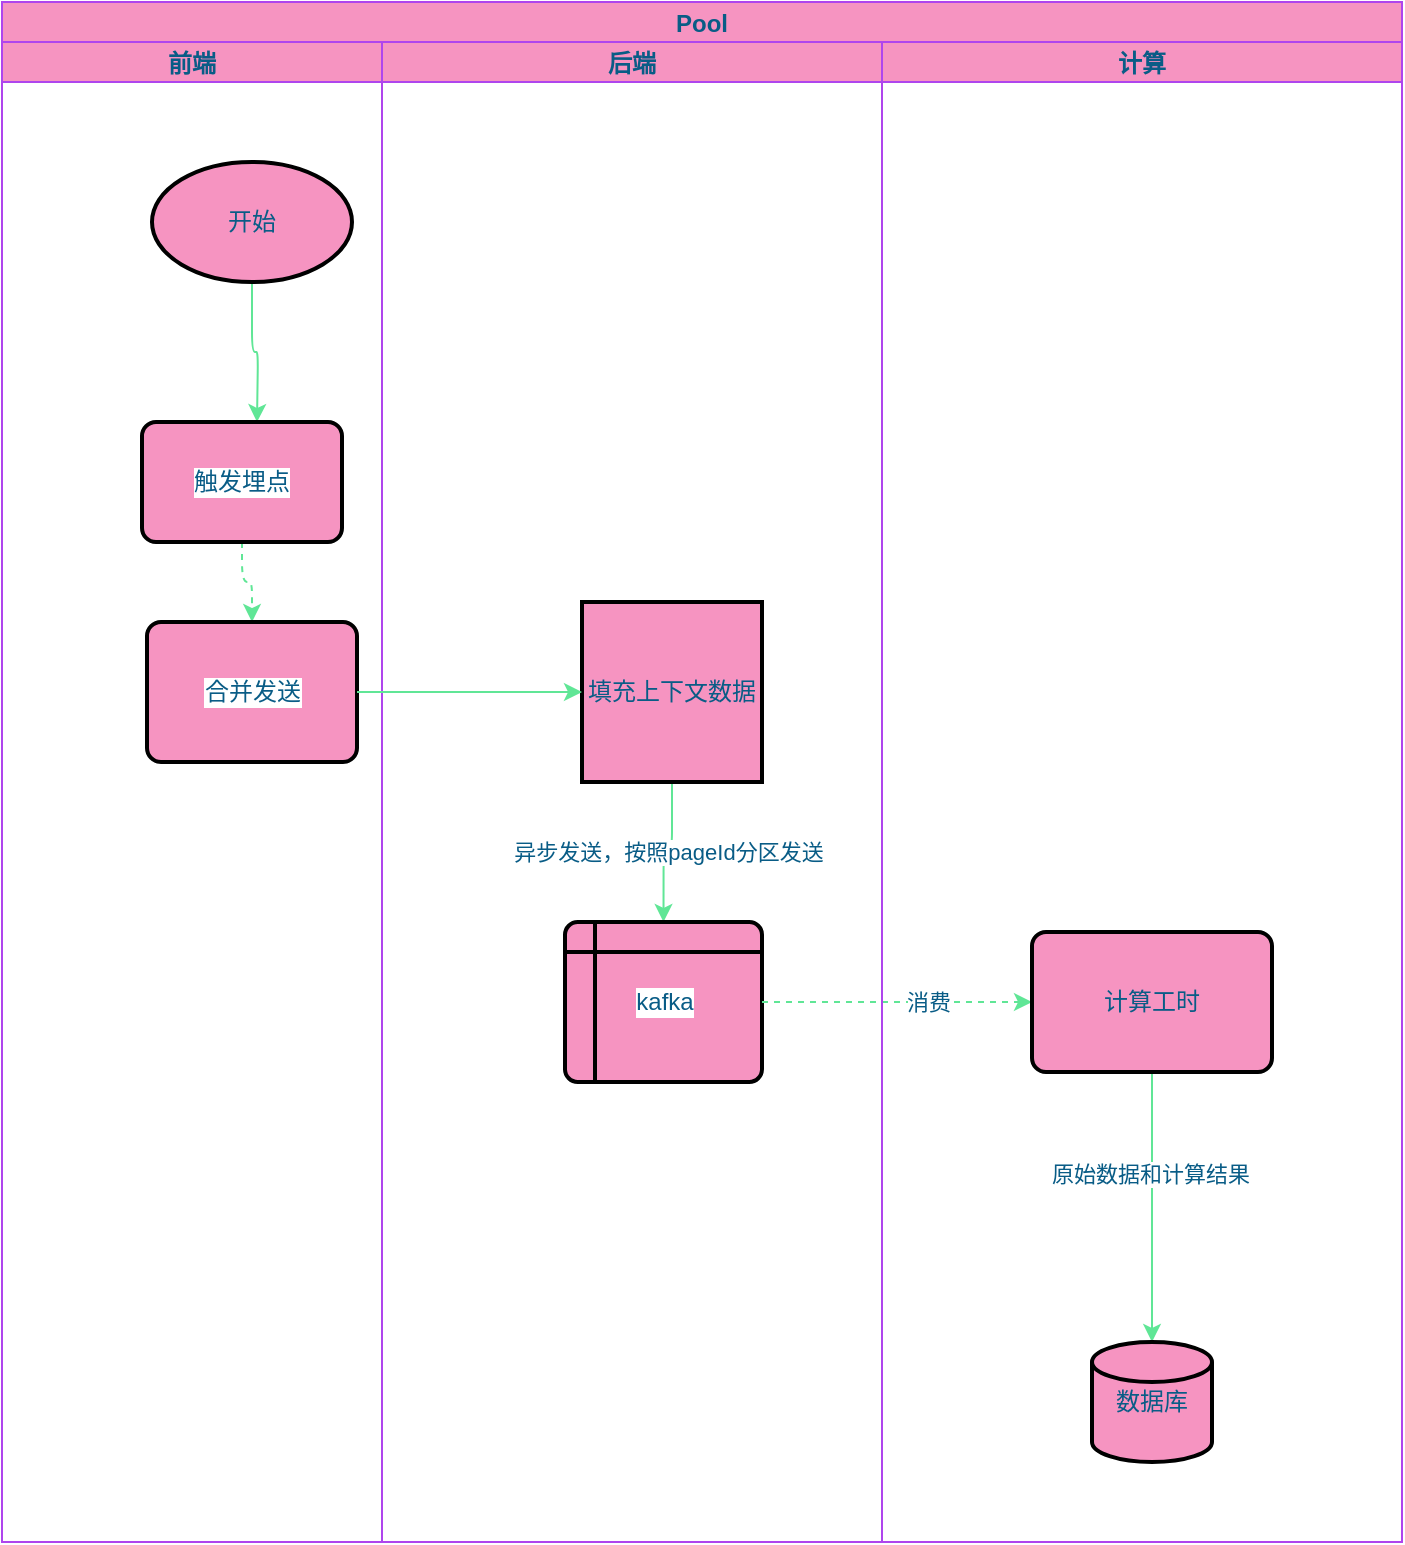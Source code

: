 <mxfile version="16.5.6" type="github">
  <diagram id="C5RBs43oDa-KdzZeNtuy" name="Page-1">
    <mxGraphModel dx="1422" dy="762" grid="1" gridSize="10" guides="1" tooltips="1" connect="1" arrows="1" fold="1" page="1" pageScale="1" pageWidth="827" pageHeight="1169" math="0" shadow="0">
      <root>
        <mxCell id="WIyWlLk6GJQsqaUBKTNV-0" />
        <mxCell id="WIyWlLk6GJQsqaUBKTNV-1" parent="WIyWlLk6GJQsqaUBKTNV-0" />
        <mxCell id="lZkhFcB_D-W1rl5qBnrN-1" value="Pool" style="swimlane;childLayout=stackLayout;resizeParent=1;resizeParentMax=0;startSize=20;rounded=0;sketch=0;fontColor=#095C86;strokeColor=#AF45ED;fillColor=#F694C1;" vertex="1" parent="WIyWlLk6GJQsqaUBKTNV-1">
          <mxGeometry x="190" y="90" width="700" height="770" as="geometry" />
        </mxCell>
        <mxCell id="lZkhFcB_D-W1rl5qBnrN-2" value="前端" style="swimlane;startSize=20;rounded=0;sketch=0;fontColor=#095C86;strokeColor=#AF45ED;fillColor=#F694C1;" vertex="1" parent="lZkhFcB_D-W1rl5qBnrN-1">
          <mxGeometry y="20" width="190" height="750" as="geometry" />
        </mxCell>
        <mxCell id="lZkhFcB_D-W1rl5qBnrN-8" value="" style="edgeStyle=orthogonalEdgeStyle;curved=0;rounded=1;sketch=0;orthogonalLoop=1;jettySize=auto;html=1;fontColor=#095C86;strokeColor=#60E696;fillColor=#F694C1;" edge="1" parent="lZkhFcB_D-W1rl5qBnrN-2" source="lZkhFcB_D-W1rl5qBnrN-6">
          <mxGeometry relative="1" as="geometry">
            <mxPoint x="127.5" y="190" as="targetPoint" />
          </mxGeometry>
        </mxCell>
        <mxCell id="lZkhFcB_D-W1rl5qBnrN-6" value="开始" style="strokeWidth=2;html=1;shape=mxgraph.flowchart.start_1;whiteSpace=wrap;rounded=0;sketch=0;fontColor=#095C86;fillColor=#F694C1;" vertex="1" parent="lZkhFcB_D-W1rl5qBnrN-2">
          <mxGeometry x="75" y="60" width="100" height="60" as="geometry" />
        </mxCell>
        <mxCell id="lZkhFcB_D-W1rl5qBnrN-24" style="edgeStyle=orthogonalEdgeStyle;curved=0;rounded=1;sketch=0;orthogonalLoop=1;jettySize=auto;html=1;exitX=0.5;exitY=1;exitDx=0;exitDy=0;dashed=1;fontColor=#095C86;strokeColor=#60E696;fillColor=#F694C1;" edge="1" parent="lZkhFcB_D-W1rl5qBnrN-2" source="lZkhFcB_D-W1rl5qBnrN-12" target="lZkhFcB_D-W1rl5qBnrN-13">
          <mxGeometry relative="1" as="geometry" />
        </mxCell>
        <mxCell id="lZkhFcB_D-W1rl5qBnrN-12" value="触发埋点" style="rounded=1;whiteSpace=wrap;html=1;absoluteArcSize=1;arcSize=14;strokeWidth=2;labelBackgroundColor=#FFFFFF;sketch=0;fontColor=#095C86;fillColor=#F694C1;" vertex="1" parent="lZkhFcB_D-W1rl5qBnrN-2">
          <mxGeometry x="70" y="190" width="100" height="60" as="geometry" />
        </mxCell>
        <mxCell id="lZkhFcB_D-W1rl5qBnrN-13" value="合并发送" style="rounded=1;whiteSpace=wrap;html=1;absoluteArcSize=1;arcSize=14;strokeWidth=2;labelBackgroundColor=#FFFFFF;sketch=0;fontColor=#095C86;fillColor=#F694C1;" vertex="1" parent="lZkhFcB_D-W1rl5qBnrN-2">
          <mxGeometry x="72.5" y="290" width="105" height="70" as="geometry" />
        </mxCell>
        <mxCell id="lZkhFcB_D-W1rl5qBnrN-3" value="后端" style="swimlane;startSize=20;rounded=0;sketch=0;fontColor=#095C86;strokeColor=#AF45ED;fillColor=#F694C1;" vertex="1" parent="lZkhFcB_D-W1rl5qBnrN-1">
          <mxGeometry x="190" y="20" width="250" height="750" as="geometry" />
        </mxCell>
        <mxCell id="lZkhFcB_D-W1rl5qBnrN-16" value="异步发送，按照pageId分区发送" style="edgeStyle=orthogonalEdgeStyle;curved=0;rounded=1;sketch=0;orthogonalLoop=1;jettySize=auto;html=1;entryX=0.5;entryY=0;entryDx=0;entryDy=0;fontColor=#095C86;strokeColor=#60E696;fillColor=#F694C1;" edge="1" parent="lZkhFcB_D-W1rl5qBnrN-3" source="lZkhFcB_D-W1rl5qBnrN-9" target="lZkhFcB_D-W1rl5qBnrN-14">
          <mxGeometry relative="1" as="geometry" />
        </mxCell>
        <mxCell id="lZkhFcB_D-W1rl5qBnrN-9" value="填充上下文数据" style="rounded=1;whiteSpace=wrap;html=1;absoluteArcSize=1;arcSize=0;strokeWidth=2;sketch=0;fontColor=#095C86;fillColor=#F694C1;" vertex="1" parent="lZkhFcB_D-W1rl5qBnrN-3">
          <mxGeometry x="100" y="280" width="90" height="90" as="geometry" />
        </mxCell>
        <mxCell id="lZkhFcB_D-W1rl5qBnrN-14" value="kafka" style="shape=internalStorage;whiteSpace=wrap;html=1;dx=15;dy=15;rounded=1;arcSize=8;strokeWidth=2;labelBackgroundColor=#FFFFFF;sketch=0;fontColor=#095C86;fillColor=#F694C1;" vertex="1" parent="lZkhFcB_D-W1rl5qBnrN-3">
          <mxGeometry x="91.5" y="440" width="98.5" height="80" as="geometry" />
        </mxCell>
        <mxCell id="lZkhFcB_D-W1rl5qBnrN-15" style="edgeStyle=orthogonalEdgeStyle;curved=0;rounded=1;sketch=0;orthogonalLoop=1;jettySize=auto;html=1;fontColor=#095C86;strokeColor=#60E696;fillColor=#F694C1;" edge="1" parent="lZkhFcB_D-W1rl5qBnrN-1" source="lZkhFcB_D-W1rl5qBnrN-13" target="lZkhFcB_D-W1rl5qBnrN-9">
          <mxGeometry relative="1" as="geometry" />
        </mxCell>
        <mxCell id="lZkhFcB_D-W1rl5qBnrN-18" style="edgeStyle=orthogonalEdgeStyle;curved=0;rounded=1;sketch=0;orthogonalLoop=1;jettySize=auto;html=1;entryX=0;entryY=0.5;entryDx=0;entryDy=0;fontColor=#095C86;strokeColor=#60E696;fillColor=#F694C1;dashed=1;" edge="1" parent="lZkhFcB_D-W1rl5qBnrN-1" source="lZkhFcB_D-W1rl5qBnrN-14" target="lZkhFcB_D-W1rl5qBnrN-17">
          <mxGeometry relative="1" as="geometry" />
        </mxCell>
        <mxCell id="lZkhFcB_D-W1rl5qBnrN-23" value="消费" style="edgeLabel;html=1;align=center;verticalAlign=middle;resizable=0;points=[];fontColor=#095C86;" vertex="1" connectable="0" parent="lZkhFcB_D-W1rl5qBnrN-18">
          <mxGeometry x="0.231" relative="1" as="geometry">
            <mxPoint as="offset" />
          </mxGeometry>
        </mxCell>
        <mxCell id="lZkhFcB_D-W1rl5qBnrN-4" value="计算" style="swimlane;startSize=20;rounded=0;sketch=0;fontColor=#095C86;strokeColor=#AF45ED;fillColor=#F694C1;" vertex="1" parent="lZkhFcB_D-W1rl5qBnrN-1">
          <mxGeometry x="440" y="20" width="260" height="750" as="geometry" />
        </mxCell>
        <mxCell id="lZkhFcB_D-W1rl5qBnrN-20" style="edgeStyle=orthogonalEdgeStyle;curved=0;rounded=1;sketch=0;orthogonalLoop=1;jettySize=auto;html=1;entryX=0.5;entryY=0;entryDx=0;entryDy=0;entryPerimeter=0;fontColor=#095C86;strokeColor=#60E696;fillColor=#F694C1;" edge="1" parent="lZkhFcB_D-W1rl5qBnrN-4" source="lZkhFcB_D-W1rl5qBnrN-17" target="lZkhFcB_D-W1rl5qBnrN-19">
          <mxGeometry relative="1" as="geometry" />
        </mxCell>
        <mxCell id="lZkhFcB_D-W1rl5qBnrN-21" value="原始数据和计算结果" style="edgeLabel;html=1;align=center;verticalAlign=middle;resizable=0;points=[];fontColor=#095C86;" vertex="1" connectable="0" parent="lZkhFcB_D-W1rl5qBnrN-20">
          <mxGeometry x="-0.252" y="-1" relative="1" as="geometry">
            <mxPoint as="offset" />
          </mxGeometry>
        </mxCell>
        <mxCell id="lZkhFcB_D-W1rl5qBnrN-17" value="计算工时" style="rounded=1;whiteSpace=wrap;html=1;absoluteArcSize=1;arcSize=14;strokeWidth=2;labelBackgroundColor=none;sketch=0;fontColor=#095C86;fillColor=#F694C1;" vertex="1" parent="lZkhFcB_D-W1rl5qBnrN-4">
          <mxGeometry x="75" y="445" width="120" height="70" as="geometry" />
        </mxCell>
        <mxCell id="lZkhFcB_D-W1rl5qBnrN-19" value="数据库" style="strokeWidth=2;html=1;shape=mxgraph.flowchart.database;whiteSpace=wrap;rounded=0;labelBackgroundColor=none;sketch=0;fontColor=#095C86;fillColor=#F694C1;" vertex="1" parent="lZkhFcB_D-W1rl5qBnrN-4">
          <mxGeometry x="105" y="650" width="60" height="60" as="geometry" />
        </mxCell>
      </root>
    </mxGraphModel>
  </diagram>
</mxfile>
